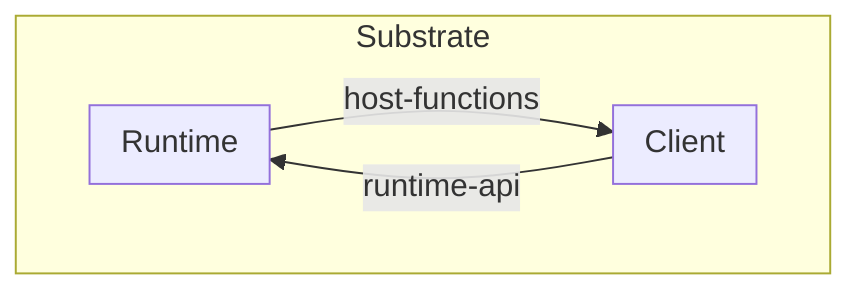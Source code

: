 graph TB
subgraph Substrate
	direction LR
	subgraph Client
	end
	subgraph Runtime
	end
	Client --runtime-api--> Runtime
	Runtime --host-functions--> Client
end